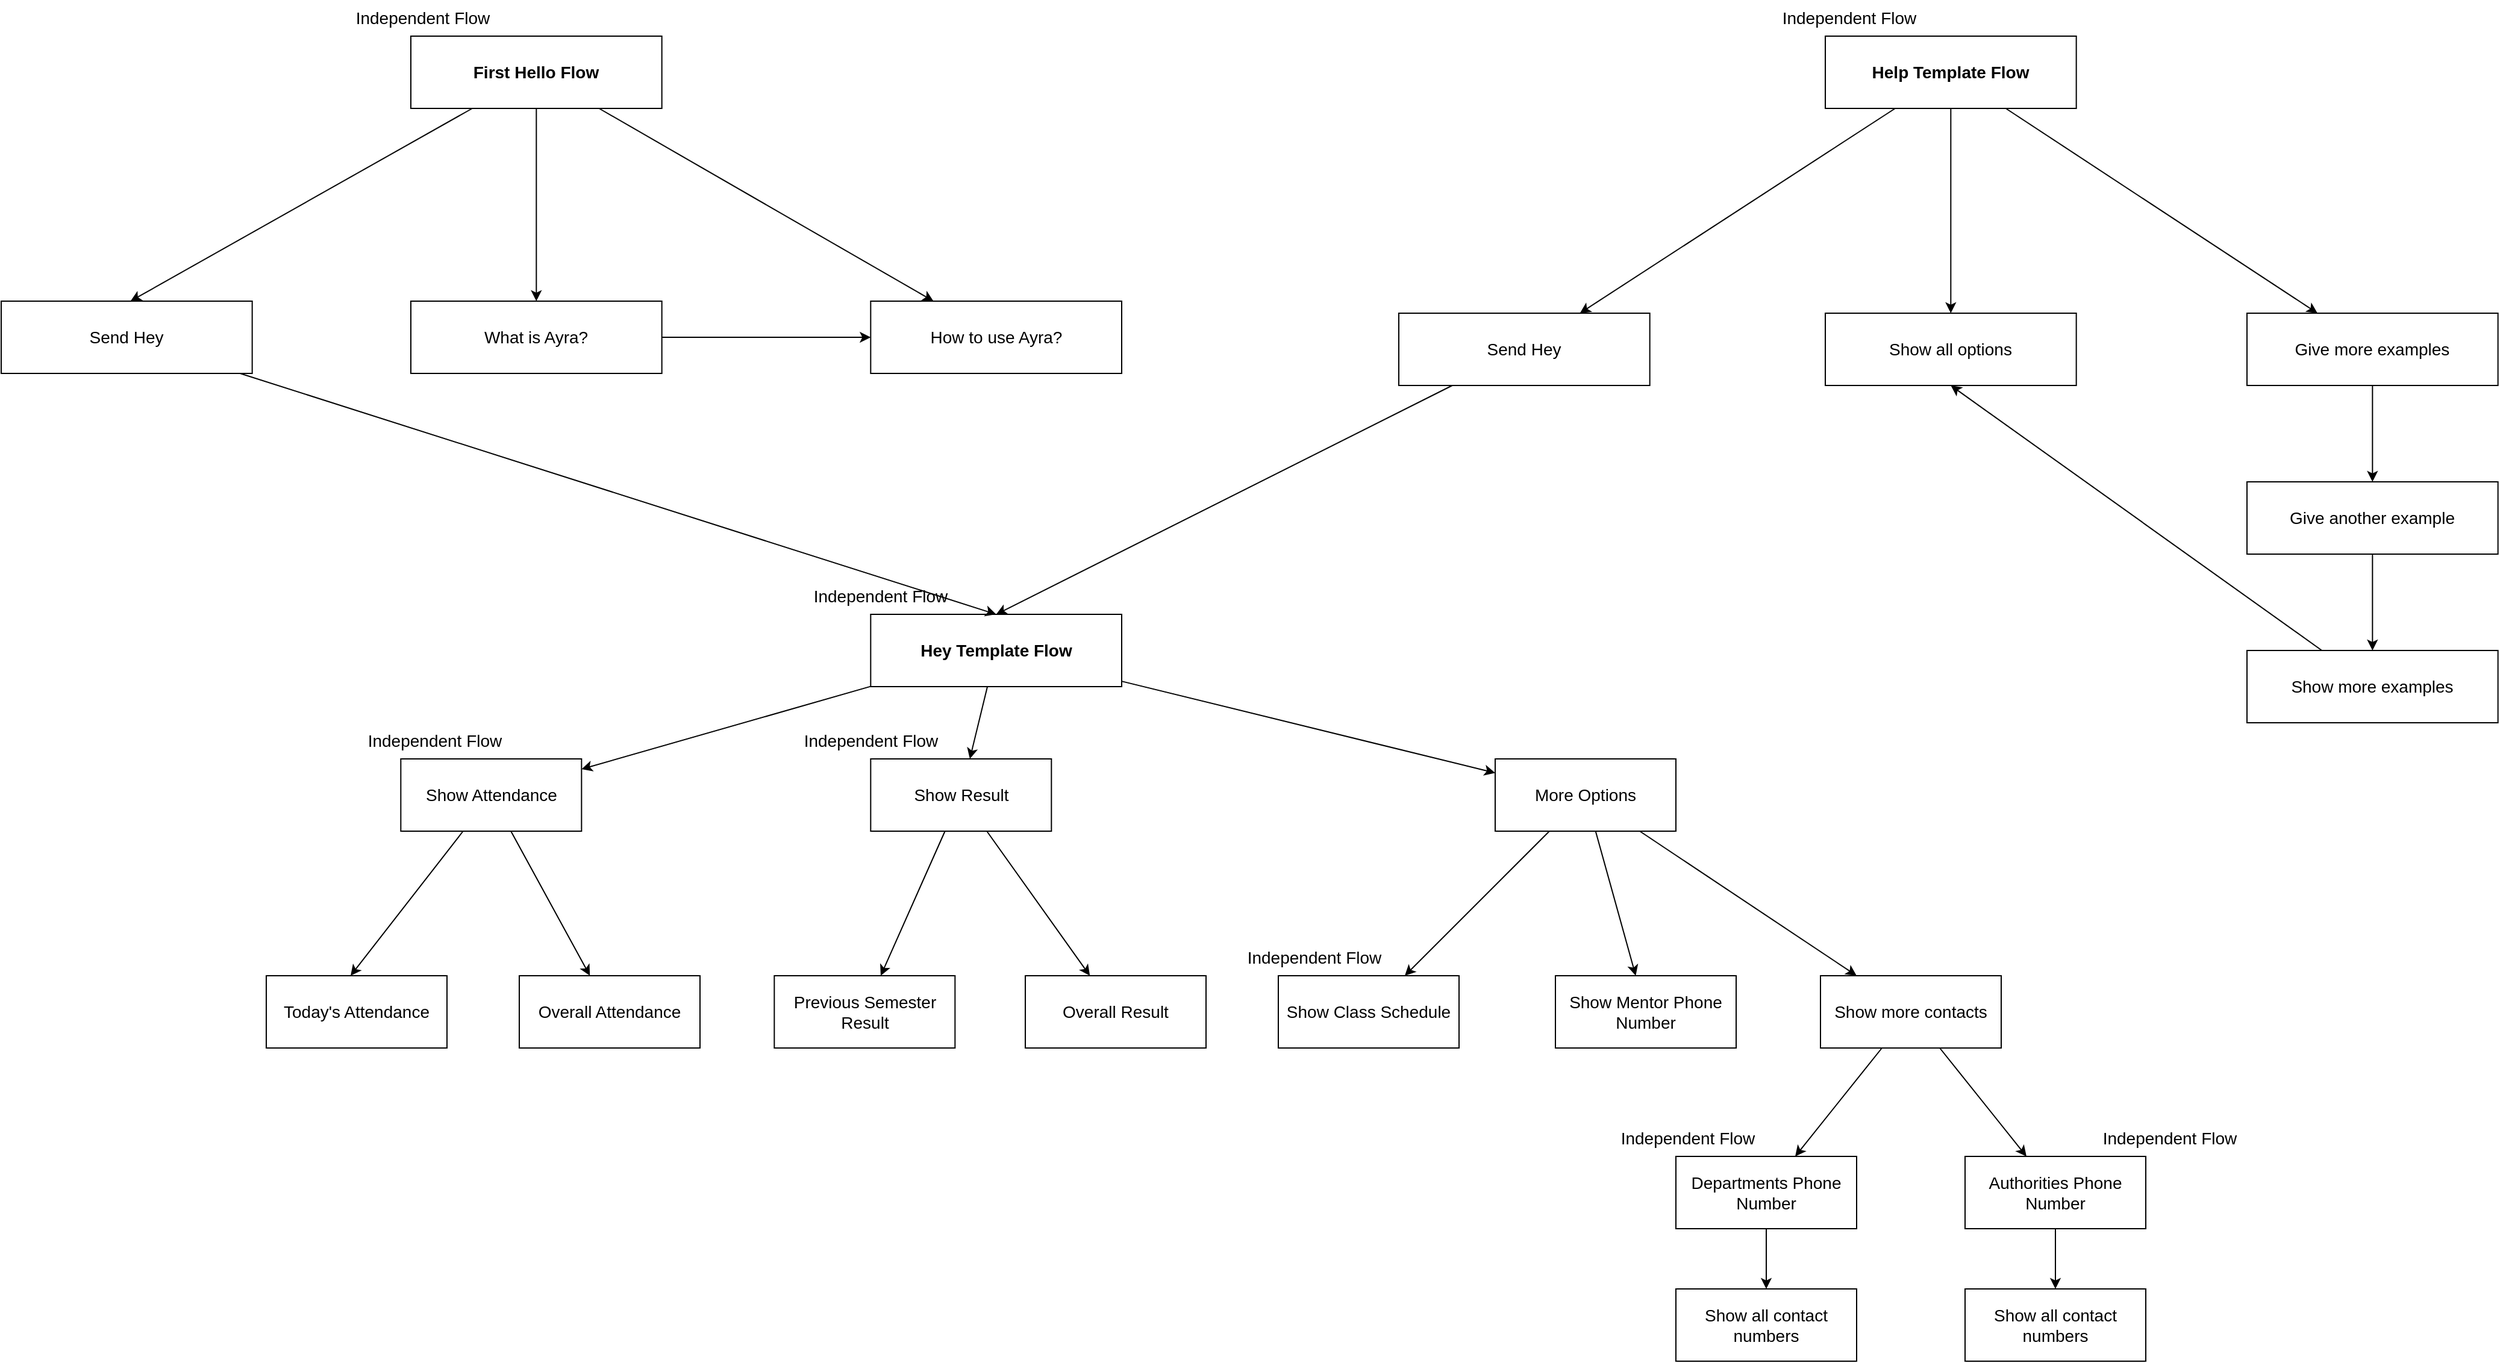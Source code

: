 <mxfile>
    <diagram id="dFfGA1GaR14zk84N3xvo" name="Page-1">
        <mxGraphModel dx="812" dy="909" grid="1" gridSize="10" guides="1" tooltips="1" connect="1" arrows="1" fold="1" page="1" pageScale="1" pageWidth="4681" pageHeight="3300" math="0" shadow="0">
            <root>
                <mxCell id="0"/>
                <mxCell id="1" parent="0"/>
                <mxCell id="4" value="" style="edgeStyle=none;html=1;fontSize=14;" parent="1" source="2" target="3" edge="1">
                    <mxGeometry relative="1" as="geometry"/>
                </mxCell>
                <mxCell id="7" value="" style="edgeStyle=none;html=1;fontSize=14;" parent="1" source="2" target="6" edge="1">
                    <mxGeometry relative="1" as="geometry"/>
                </mxCell>
                <mxCell id="13" value="" style="edgeStyle=none;html=1;fontSize=14;" parent="1" source="2" target="12" edge="1">
                    <mxGeometry relative="1" as="geometry"/>
                </mxCell>
                <mxCell id="2" value="&lt;font style=&quot;font-size: 14px;&quot;&gt;&lt;b style=&quot;font-size: 14px;&quot;&gt;Hey Template Flow&lt;/b&gt;&lt;/font&gt;" style="rounded=0;whiteSpace=wrap;html=1;fontSize=14;" parent="1" vertex="1">
                    <mxGeometry x="1491.67" y="1280" width="208.33" height="60" as="geometry"/>
                </mxCell>
                <mxCell id="15" value="" style="edgeStyle=none;html=1;fontSize=14;" parent="1" source="3" edge="1">
                    <mxGeometry relative="1" as="geometry">
                        <mxPoint x="1060.003" y="1580" as="targetPoint"/>
                    </mxGeometry>
                </mxCell>
                <mxCell id="19" value="" style="edgeStyle=none;html=1;fontSize=14;" parent="1" source="3" target="18" edge="1">
                    <mxGeometry relative="1" as="geometry"/>
                </mxCell>
                <mxCell id="3" value="&lt;font style=&quot;font-size: 14px;&quot;&gt;Show Attendance&lt;/font&gt;" style="rounded=0;whiteSpace=wrap;html=1;fontSize=14;" parent="1" vertex="1">
                    <mxGeometry x="1101.67" y="1400" width="150" height="60" as="geometry"/>
                </mxCell>
                <mxCell id="21" value="" style="edgeStyle=none;html=1;fontSize=14;" parent="1" source="6" target="20" edge="1">
                    <mxGeometry relative="1" as="geometry"/>
                </mxCell>
                <mxCell id="24" value="" style="edgeStyle=none;html=1;fontSize=14;" parent="1" source="6" target="23" edge="1">
                    <mxGeometry relative="1" as="geometry"/>
                </mxCell>
                <mxCell id="6" value="&lt;font style=&quot;font-size: 14px;&quot;&gt;Show Result&lt;/font&gt;" style="rounded=0;whiteSpace=wrap;html=1;fontSize=14;" parent="1" vertex="1">
                    <mxGeometry x="1491.67" y="1400" width="150" height="60" as="geometry"/>
                </mxCell>
                <mxCell id="27" value="" style="edgeStyle=none;html=1;fontSize=14;" parent="1" source="12" target="26" edge="1">
                    <mxGeometry relative="1" as="geometry"/>
                </mxCell>
                <mxCell id="29" value="" style="edgeStyle=none;html=1;fontSize=14;" parent="1" source="12" target="28" edge="1">
                    <mxGeometry relative="1" as="geometry"/>
                </mxCell>
                <mxCell id="31" value="" style="edgeStyle=none;html=1;fontSize=14;" parent="1" source="12" target="30" edge="1">
                    <mxGeometry relative="1" as="geometry"/>
                </mxCell>
                <mxCell id="12" value="&lt;span style=&quot;font-size: 14px;&quot;&gt;More Options&lt;/span&gt;" style="rounded=0;whiteSpace=wrap;html=1;fontSize=14;" parent="1" vertex="1">
                    <mxGeometry x="2010" y="1400" width="150" height="60" as="geometry"/>
                </mxCell>
                <mxCell id="14" value="&lt;font style=&quot;font-size: 14px;&quot;&gt;Today's Attendance&lt;/font&gt;" style="rounded=0;whiteSpace=wrap;html=1;fontSize=14;" parent="1" vertex="1">
                    <mxGeometry x="990" y="1580" width="150" height="60" as="geometry"/>
                </mxCell>
                <mxCell id="18" value="&lt;font style=&quot;font-size: 14px;&quot;&gt;Overall Attendance&lt;br style=&quot;font-size: 14px;&quot;&gt;&lt;/font&gt;" style="rounded=0;whiteSpace=wrap;html=1;fontSize=14;" parent="1" vertex="1">
                    <mxGeometry x="1200" y="1580" width="150" height="60" as="geometry"/>
                </mxCell>
                <mxCell id="20" value="&lt;font style=&quot;font-size: 14px;&quot;&gt;Previous Semester Result&lt;/font&gt;" style="rounded=0;whiteSpace=wrap;html=1;fontSize=14;" parent="1" vertex="1">
                    <mxGeometry x="1411.67" y="1580" width="150" height="60" as="geometry"/>
                </mxCell>
                <mxCell id="23" value="&lt;span style=&quot;font-size: 14px;&quot;&gt;Overall Result&lt;/span&gt;" style="rounded=0;whiteSpace=wrap;html=1;fontSize=14;" parent="1" vertex="1">
                    <mxGeometry x="1620" y="1580" width="150" height="60" as="geometry"/>
                </mxCell>
                <mxCell id="26" value="&lt;span style=&quot;font-size: 14px;&quot;&gt;Show Class Schedule&lt;/span&gt;" style="rounded=0;whiteSpace=wrap;html=1;fontSize=14;" parent="1" vertex="1">
                    <mxGeometry x="1830" y="1580" width="150" height="60" as="geometry"/>
                </mxCell>
                <mxCell id="28" value="&lt;span style=&quot;font-size: 14px;&quot;&gt;Show Mentor Phone Number&lt;/span&gt;" style="rounded=0;whiteSpace=wrap;html=1;fontSize=14;" parent="1" vertex="1">
                    <mxGeometry x="2060" y="1580" width="150" height="60" as="geometry"/>
                </mxCell>
                <mxCell id="33" value="" style="edgeStyle=none;html=1;fontSize=14;" parent="1" source="30" target="32" edge="1">
                    <mxGeometry relative="1" as="geometry"/>
                </mxCell>
                <mxCell id="35" value="" style="edgeStyle=none;html=1;fontSize=14;" parent="1" source="30" target="34" edge="1">
                    <mxGeometry relative="1" as="geometry"/>
                </mxCell>
                <mxCell id="30" value="&lt;span style=&quot;font-size: 14px;&quot;&gt;Show more contacts&lt;/span&gt;" style="rounded=0;whiteSpace=wrap;html=1;fontSize=14;" parent="1" vertex="1">
                    <mxGeometry x="2280" y="1580" width="150" height="60" as="geometry"/>
                </mxCell>
                <mxCell id="37" value="" style="edgeStyle=none;html=1;fontSize=14;" parent="1" source="32" target="36" edge="1">
                    <mxGeometry relative="1" as="geometry"/>
                </mxCell>
                <mxCell id="32" value="&lt;span style=&quot;font-size: 14px;&quot;&gt;Departments Phone Number&lt;/span&gt;" style="rounded=0;whiteSpace=wrap;html=1;fontSize=14;" parent="1" vertex="1">
                    <mxGeometry x="2160" y="1730" width="150" height="60" as="geometry"/>
                </mxCell>
                <mxCell id="39" value="" style="edgeStyle=none;html=1;fontSize=14;" parent="1" source="34" target="38" edge="1">
                    <mxGeometry relative="1" as="geometry"/>
                </mxCell>
                <mxCell id="34" value="&lt;span style=&quot;font-size: 14px;&quot;&gt;Authorities Phone Number&lt;/span&gt;" style="rounded=0;whiteSpace=wrap;html=1;fontSize=14;" parent="1" vertex="1">
                    <mxGeometry x="2400" y="1730" width="150" height="60" as="geometry"/>
                </mxCell>
                <mxCell id="36" value="&lt;span style=&quot;font-size: 14px;&quot;&gt;Show all contact numbers&lt;/span&gt;" style="rounded=0;whiteSpace=wrap;html=1;fontSize=14;" parent="1" vertex="1">
                    <mxGeometry x="2160" y="1840" width="150" height="60" as="geometry"/>
                </mxCell>
                <mxCell id="38" value="&lt;span style=&quot;font-size: 14px;&quot;&gt;Show all contact numbers&lt;/span&gt;" style="rounded=0;whiteSpace=wrap;html=1;fontSize=14;" parent="1" vertex="1">
                    <mxGeometry x="2400" y="1840" width="150" height="60" as="geometry"/>
                </mxCell>
                <mxCell id="44" value="" style="edgeStyle=none;html=1;fontSize=14;" parent="1" source="42" target="43" edge="1">
                    <mxGeometry relative="1" as="geometry"/>
                </mxCell>
                <mxCell id="52" value="" style="edgeStyle=none;html=1;fontSize=14;" parent="1" source="42" target="51" edge="1">
                    <mxGeometry relative="1" as="geometry"/>
                </mxCell>
                <mxCell id="54" value="" style="edgeStyle=none;html=1;fontSize=14;" parent="1" source="42" target="53" edge="1">
                    <mxGeometry relative="1" as="geometry"/>
                </mxCell>
                <mxCell id="42" value="&lt;font style=&quot;font-size: 14px;&quot;&gt;&lt;b style=&quot;font-size: 14px;&quot;&gt;Help Template Flow&lt;/b&gt;&lt;/font&gt;" style="rounded=0;whiteSpace=wrap;html=1;fontSize=14;" parent="1" vertex="1">
                    <mxGeometry x="2284" y="800" width="208.33" height="60" as="geometry"/>
                </mxCell>
                <mxCell id="43" value="&lt;font style=&quot;font-size: 14px;&quot;&gt;&lt;span style=&quot;font-size: 14px;&quot;&gt;Show all options&lt;/span&gt;&lt;/font&gt;" style="rounded=0;whiteSpace=wrap;html=1;fontSize=14;" parent="1" vertex="1">
                    <mxGeometry x="2284" y="1030" width="208.33" height="60" as="geometry"/>
                </mxCell>
                <mxCell id="47" value="Independent Flow" style="text;html=1;strokeColor=none;fillColor=none;align=center;verticalAlign=middle;whiteSpace=wrap;rounded=0;fontSize=14;" parent="1" vertex="1">
                    <mxGeometry x="1420" y="1250" width="160" height="30" as="geometry"/>
                </mxCell>
                <mxCell id="49" value="Independent Flow" style="text;html=1;strokeColor=none;fillColor=none;align=center;verticalAlign=middle;whiteSpace=wrap;rounded=0;fontSize=14;" parent="1" vertex="1">
                    <mxGeometry x="2224" y="770" width="160" height="30" as="geometry"/>
                </mxCell>
                <mxCell id="78" value="" style="edgeStyle=none;html=1;" edge="1" parent="1" source="51" target="77">
                    <mxGeometry relative="1" as="geometry"/>
                </mxCell>
                <mxCell id="51" value="&lt;font style=&quot;font-size: 14px;&quot;&gt;&lt;span style=&quot;font-size: 14px;&quot;&gt;Give more examples&lt;/span&gt;&lt;/font&gt;" style="rounded=0;whiteSpace=wrap;html=1;fontSize=14;" parent="1" vertex="1">
                    <mxGeometry x="2634" y="1030" width="208.33" height="60" as="geometry"/>
                </mxCell>
                <mxCell id="58" value="" style="edgeStyle=none;html=1;fontSize=14;entryX=0.5;entryY=0;entryDx=0;entryDy=0;" parent="1" source="53" target="2" edge="1">
                    <mxGeometry relative="1" as="geometry">
                        <mxPoint x="980" y="1080" as="targetPoint"/>
                        <Array as="points"/>
                    </mxGeometry>
                </mxCell>
                <mxCell id="53" value="&lt;font style=&quot;font-size: 14px;&quot;&gt;&lt;span style=&quot;font-size: 14px;&quot;&gt;Send Hey&lt;/span&gt;&lt;/font&gt;" style="rounded=0;whiteSpace=wrap;html=1;fontSize=14;" parent="1" vertex="1">
                    <mxGeometry x="1930" y="1030" width="208.33" height="60" as="geometry"/>
                </mxCell>
                <mxCell id="59" value="Independent Flow" style="text;html=1;strokeColor=none;fillColor=none;align=center;verticalAlign=middle;whiteSpace=wrap;rounded=0;fontSize=14;" parent="1" vertex="1">
                    <mxGeometry x="1050" y="1370" width="160" height="30" as="geometry"/>
                </mxCell>
                <mxCell id="61" value="Independent Flow" style="text;html=1;strokeColor=none;fillColor=none;align=center;verticalAlign=middle;whiteSpace=wrap;rounded=0;fontSize=14;" parent="1" vertex="1">
                    <mxGeometry x="1411.67" y="1370" width="160" height="30" as="geometry"/>
                </mxCell>
                <mxCell id="62" value="Independent Flow" style="text;html=1;strokeColor=none;fillColor=none;align=center;verticalAlign=middle;whiteSpace=wrap;rounded=0;fontSize=14;" parent="1" vertex="1">
                    <mxGeometry x="1780" y="1550" width="160" height="30" as="geometry"/>
                </mxCell>
                <mxCell id="63" value="Independent Flow" style="text;html=1;strokeColor=none;fillColor=none;align=center;verticalAlign=middle;whiteSpace=wrap;rounded=0;fontSize=14;" parent="1" vertex="1">
                    <mxGeometry x="2090" y="1700" width="160" height="30" as="geometry"/>
                </mxCell>
                <mxCell id="64" value="Independent Flow" style="text;html=1;strokeColor=none;fillColor=none;align=center;verticalAlign=middle;whiteSpace=wrap;rounded=0;fontSize=14;" parent="1" vertex="1">
                    <mxGeometry x="2490" y="1700" width="160" height="30" as="geometry"/>
                </mxCell>
                <mxCell id="67" value="" style="edgeStyle=none;html=1;strokeWidth=1;fontSize=16;" parent="1" source="65" edge="1">
                    <mxGeometry relative="1" as="geometry">
                        <mxPoint x="877.347" y="1020" as="targetPoint"/>
                    </mxGeometry>
                </mxCell>
                <mxCell id="69" value="" style="edgeStyle=none;html=1;strokeWidth=1;fontSize=16;" parent="1" source="65" target="68" edge="1">
                    <mxGeometry relative="1" as="geometry"/>
                </mxCell>
                <mxCell id="71" value="" style="edgeStyle=none;html=1;strokeWidth=1;fontSize=16;" parent="1" source="65" target="70" edge="1">
                    <mxGeometry relative="1" as="geometry"/>
                </mxCell>
                <mxCell id="65" value="&lt;font style=&quot;font-size: 14px;&quot;&gt;&lt;b style=&quot;font-size: 14px;&quot;&gt;First Hello Flow&lt;/b&gt;&lt;/font&gt;" style="rounded=0;whiteSpace=wrap;html=1;fontSize=14;" parent="1" vertex="1">
                    <mxGeometry x="1110" y="800" width="208.33" height="60" as="geometry"/>
                </mxCell>
                <mxCell id="75" value="" style="edgeStyle=none;html=1;strokeWidth=1;fontSize=16;entryX=0.5;entryY=0;entryDx=0;entryDy=0;" parent="1" source="66" target="2" edge="1">
                    <mxGeometry relative="1" as="geometry">
                        <mxPoint x="434.165" y="880" as="targetPoint"/>
                    </mxGeometry>
                </mxCell>
                <mxCell id="66" value="&lt;font style=&quot;font-size: 14px;&quot;&gt;&lt;span style=&quot;font-size: 14px;&quot;&gt;Send Hey&lt;/span&gt;&lt;/font&gt;" style="rounded=0;whiteSpace=wrap;html=1;fontSize=14;" parent="1" vertex="1">
                    <mxGeometry x="770.0" y="1020" width="208.33" height="60" as="geometry"/>
                </mxCell>
                <mxCell id="73" value="" style="edgeStyle=none;html=1;strokeWidth=1;fontSize=16;" parent="1" source="68" target="70" edge="1">
                    <mxGeometry relative="1" as="geometry">
                        <mxPoint x="1398.33" y="1065.968" as="targetPoint"/>
                    </mxGeometry>
                </mxCell>
                <mxCell id="68" value="&lt;font style=&quot;font-size: 14px;&quot;&gt;&lt;span style=&quot;font-size: 14px;&quot;&gt;What is Ayra?&lt;/span&gt;&lt;/font&gt;" style="rounded=0;whiteSpace=wrap;html=1;fontSize=14;" parent="1" vertex="1">
                    <mxGeometry x="1110" y="1020" width="208.33" height="60" as="geometry"/>
                </mxCell>
                <mxCell id="70" value="&lt;font style=&quot;font-size: 14px;&quot;&gt;&lt;span style=&quot;font-size: 14px;&quot;&gt;How to use Ayra?&lt;/span&gt;&lt;/font&gt;" style="rounded=0;whiteSpace=wrap;html=1;fontSize=14;" parent="1" vertex="1">
                    <mxGeometry x="1491.67" y="1020" width="208.33" height="60" as="geometry"/>
                </mxCell>
                <mxCell id="76" value="Independent Flow" style="text;html=1;strokeColor=none;fillColor=none;align=center;verticalAlign=middle;whiteSpace=wrap;rounded=0;fontSize=14;" parent="1" vertex="1">
                    <mxGeometry x="1040" y="770" width="160" height="30" as="geometry"/>
                </mxCell>
                <mxCell id="80" value="" style="edgeStyle=none;html=1;" edge="1" parent="1" source="77" target="79">
                    <mxGeometry relative="1" as="geometry"/>
                </mxCell>
                <mxCell id="77" value="&lt;font style=&quot;font-size: 14px;&quot;&gt;&lt;span style=&quot;font-size: 14px;&quot;&gt;Give another example&lt;/span&gt;&lt;/font&gt;" style="rounded=0;whiteSpace=wrap;html=1;fontSize=14;" vertex="1" parent="1">
                    <mxGeometry x="2634" y="1170" width="208.33" height="60" as="geometry"/>
                </mxCell>
                <mxCell id="82" value="" style="edgeStyle=none;html=1;entryX=0.5;entryY=1;entryDx=0;entryDy=0;" edge="1" parent="1" source="79" target="43">
                    <mxGeometry relative="1" as="geometry">
                        <mxPoint x="2554.0" y="1340" as="targetPoint"/>
                    </mxGeometry>
                </mxCell>
                <mxCell id="79" value="Show more examples" style="rounded=0;whiteSpace=wrap;html=1;fontSize=14;" vertex="1" parent="1">
                    <mxGeometry x="2634" y="1310" width="208.33" height="60" as="geometry"/>
                </mxCell>
            </root>
        </mxGraphModel>
    </diagram>
</mxfile>